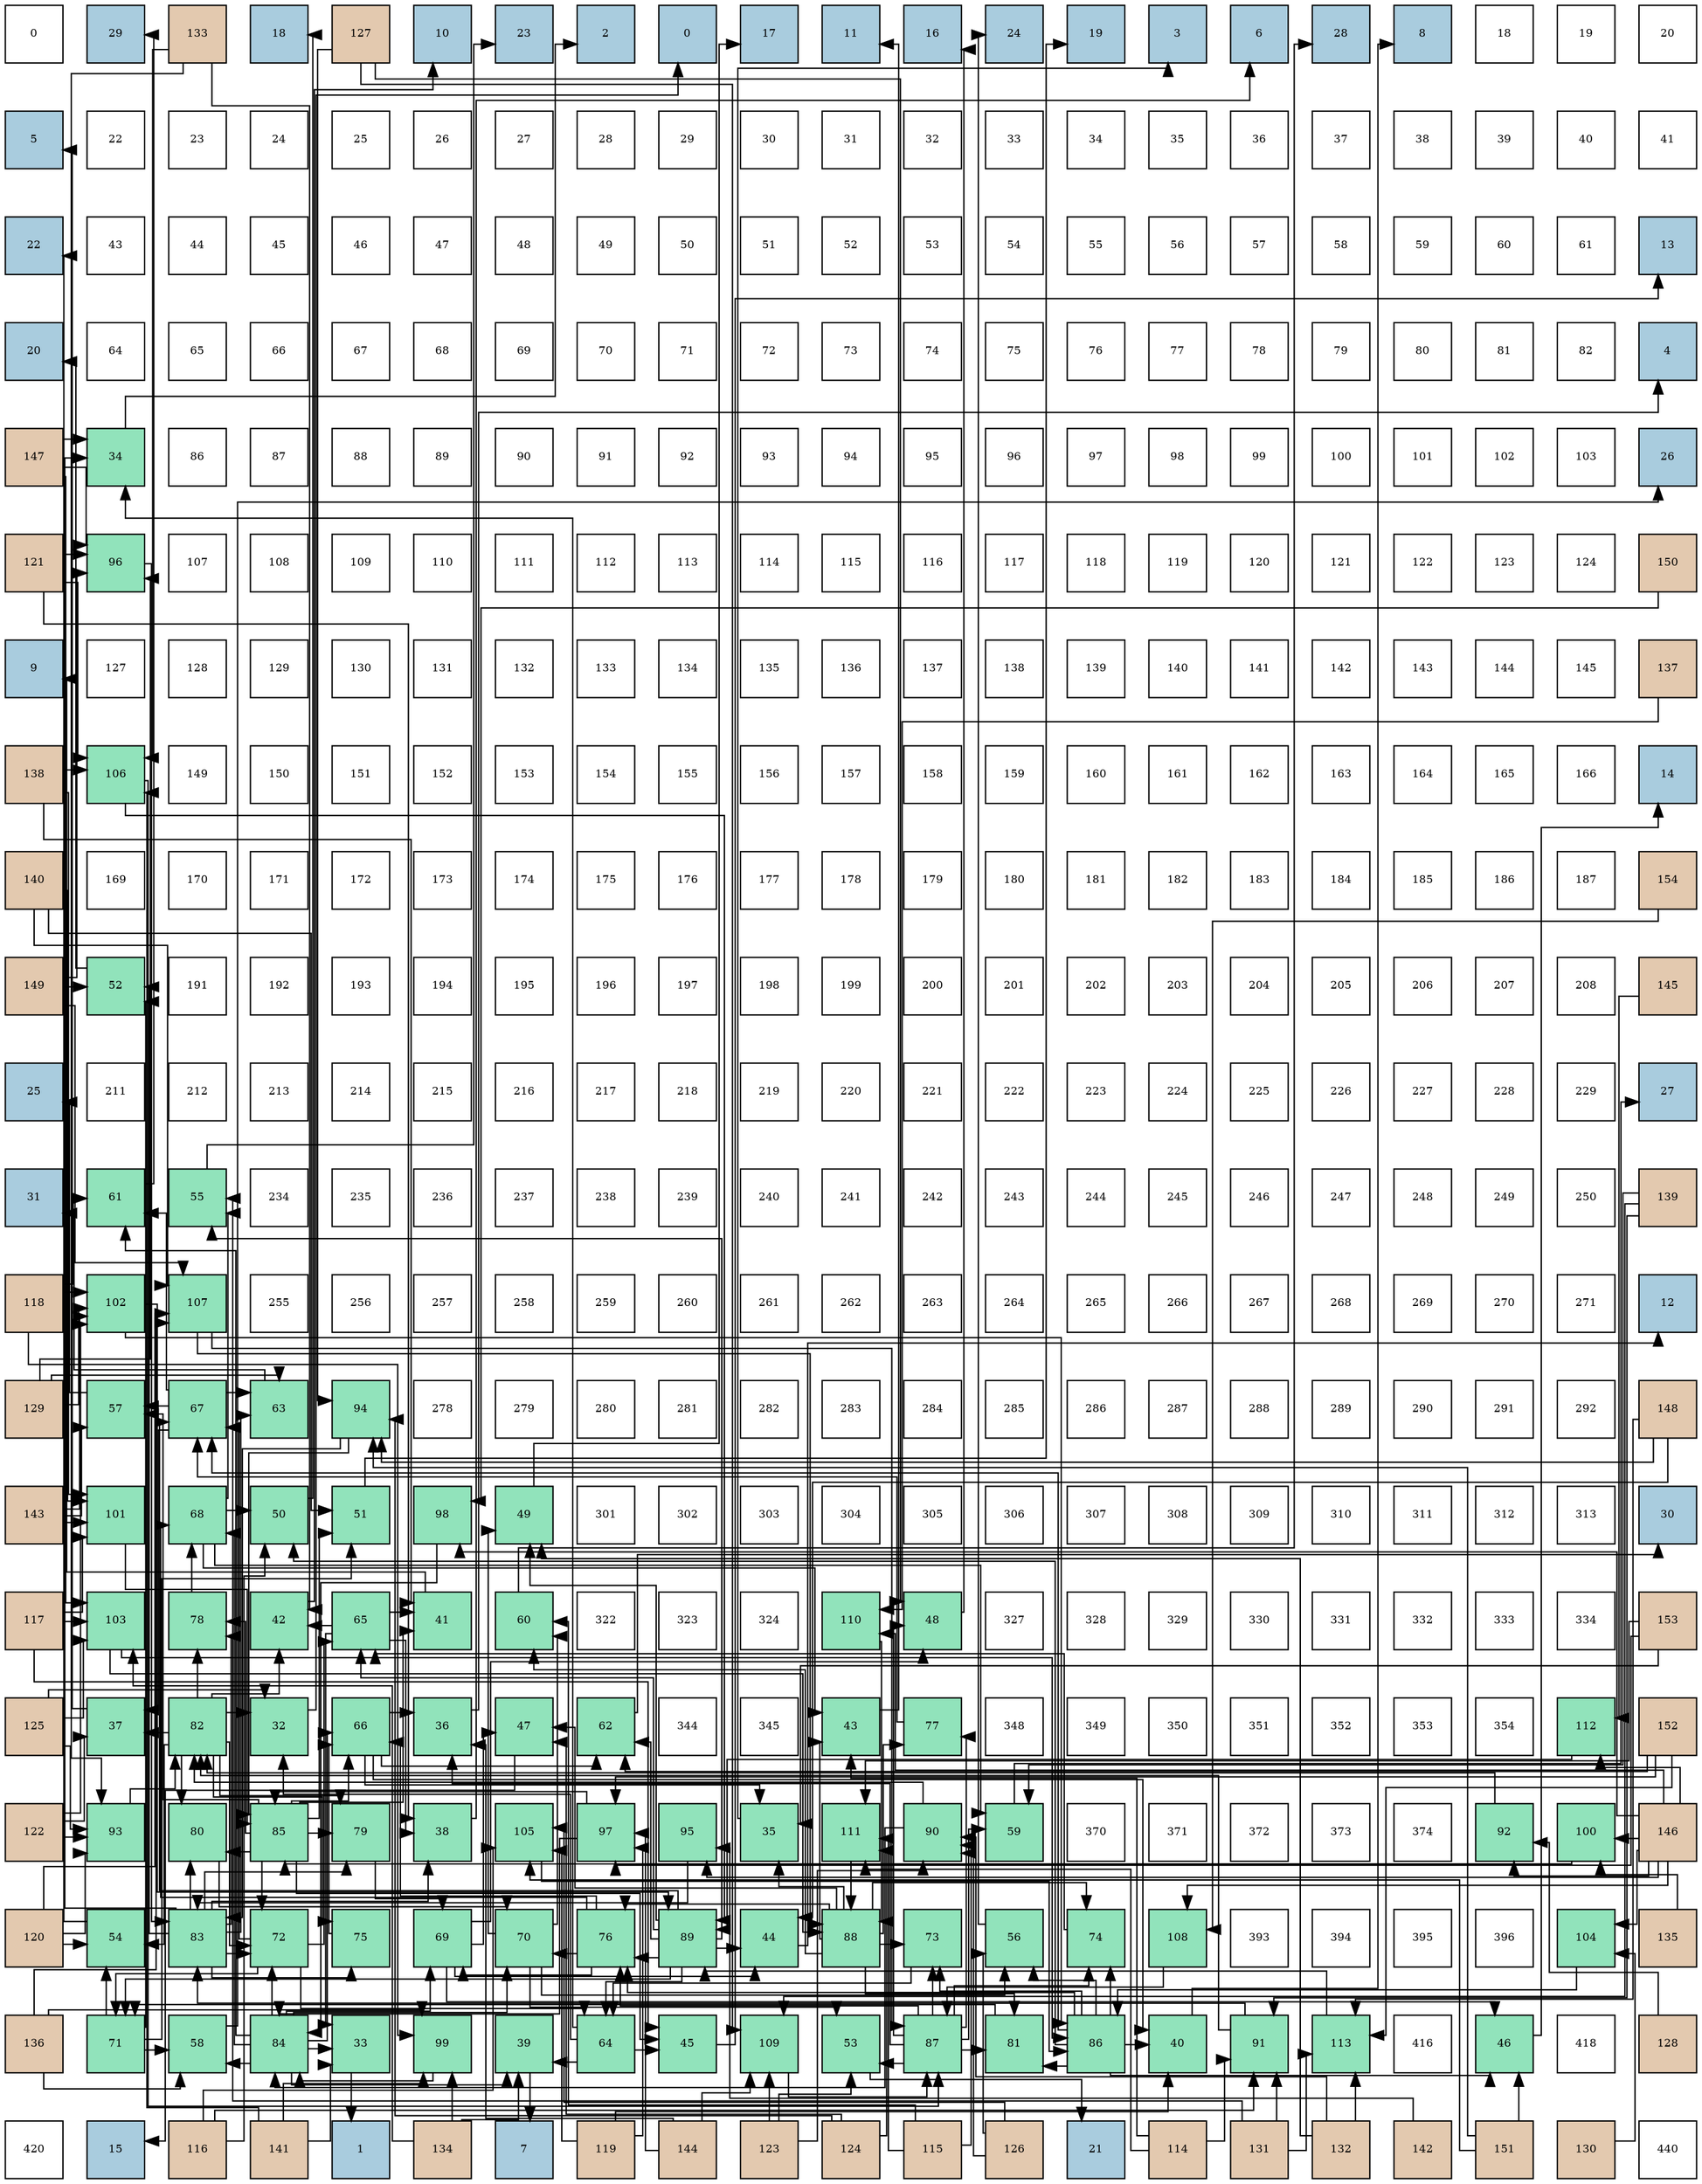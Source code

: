 digraph layout{
 rankdir=TB;
 splines=ortho;
 node [style=filled shape=square fixedsize=true width=0.6];
0[label="0", fontsize=8, fillcolor="#ffffff"];
1[label="29", fontsize=8, fillcolor="#a9ccde"];
2[label="133", fontsize=8, fillcolor="#e3c9af"];
3[label="18", fontsize=8, fillcolor="#a9ccde"];
4[label="127", fontsize=8, fillcolor="#e3c9af"];
5[label="10", fontsize=8, fillcolor="#a9ccde"];
6[label="23", fontsize=8, fillcolor="#a9ccde"];
7[label="2", fontsize=8, fillcolor="#a9ccde"];
8[label="0", fontsize=8, fillcolor="#a9ccde"];
9[label="17", fontsize=8, fillcolor="#a9ccde"];
10[label="11", fontsize=8, fillcolor="#a9ccde"];
11[label="16", fontsize=8, fillcolor="#a9ccde"];
12[label="24", fontsize=8, fillcolor="#a9ccde"];
13[label="19", fontsize=8, fillcolor="#a9ccde"];
14[label="3", fontsize=8, fillcolor="#a9ccde"];
15[label="6", fontsize=8, fillcolor="#a9ccde"];
16[label="28", fontsize=8, fillcolor="#a9ccde"];
17[label="8", fontsize=8, fillcolor="#a9ccde"];
18[label="18", fontsize=8, fillcolor="#ffffff"];
19[label="19", fontsize=8, fillcolor="#ffffff"];
20[label="20", fontsize=8, fillcolor="#ffffff"];
21[label="5", fontsize=8, fillcolor="#a9ccde"];
22[label="22", fontsize=8, fillcolor="#ffffff"];
23[label="23", fontsize=8, fillcolor="#ffffff"];
24[label="24", fontsize=8, fillcolor="#ffffff"];
25[label="25", fontsize=8, fillcolor="#ffffff"];
26[label="26", fontsize=8, fillcolor="#ffffff"];
27[label="27", fontsize=8, fillcolor="#ffffff"];
28[label="28", fontsize=8, fillcolor="#ffffff"];
29[label="29", fontsize=8, fillcolor="#ffffff"];
30[label="30", fontsize=8, fillcolor="#ffffff"];
31[label="31", fontsize=8, fillcolor="#ffffff"];
32[label="32", fontsize=8, fillcolor="#ffffff"];
33[label="33", fontsize=8, fillcolor="#ffffff"];
34[label="34", fontsize=8, fillcolor="#ffffff"];
35[label="35", fontsize=8, fillcolor="#ffffff"];
36[label="36", fontsize=8, fillcolor="#ffffff"];
37[label="37", fontsize=8, fillcolor="#ffffff"];
38[label="38", fontsize=8, fillcolor="#ffffff"];
39[label="39", fontsize=8, fillcolor="#ffffff"];
40[label="40", fontsize=8, fillcolor="#ffffff"];
41[label="41", fontsize=8, fillcolor="#ffffff"];
42[label="22", fontsize=8, fillcolor="#a9ccde"];
43[label="43", fontsize=8, fillcolor="#ffffff"];
44[label="44", fontsize=8, fillcolor="#ffffff"];
45[label="45", fontsize=8, fillcolor="#ffffff"];
46[label="46", fontsize=8, fillcolor="#ffffff"];
47[label="47", fontsize=8, fillcolor="#ffffff"];
48[label="48", fontsize=8, fillcolor="#ffffff"];
49[label="49", fontsize=8, fillcolor="#ffffff"];
50[label="50", fontsize=8, fillcolor="#ffffff"];
51[label="51", fontsize=8, fillcolor="#ffffff"];
52[label="52", fontsize=8, fillcolor="#ffffff"];
53[label="53", fontsize=8, fillcolor="#ffffff"];
54[label="54", fontsize=8, fillcolor="#ffffff"];
55[label="55", fontsize=8, fillcolor="#ffffff"];
56[label="56", fontsize=8, fillcolor="#ffffff"];
57[label="57", fontsize=8, fillcolor="#ffffff"];
58[label="58", fontsize=8, fillcolor="#ffffff"];
59[label="59", fontsize=8, fillcolor="#ffffff"];
60[label="60", fontsize=8, fillcolor="#ffffff"];
61[label="61", fontsize=8, fillcolor="#ffffff"];
62[label="13", fontsize=8, fillcolor="#a9ccde"];
63[label="20", fontsize=8, fillcolor="#a9ccde"];
64[label="64", fontsize=8, fillcolor="#ffffff"];
65[label="65", fontsize=8, fillcolor="#ffffff"];
66[label="66", fontsize=8, fillcolor="#ffffff"];
67[label="67", fontsize=8, fillcolor="#ffffff"];
68[label="68", fontsize=8, fillcolor="#ffffff"];
69[label="69", fontsize=8, fillcolor="#ffffff"];
70[label="70", fontsize=8, fillcolor="#ffffff"];
71[label="71", fontsize=8, fillcolor="#ffffff"];
72[label="72", fontsize=8, fillcolor="#ffffff"];
73[label="73", fontsize=8, fillcolor="#ffffff"];
74[label="74", fontsize=8, fillcolor="#ffffff"];
75[label="75", fontsize=8, fillcolor="#ffffff"];
76[label="76", fontsize=8, fillcolor="#ffffff"];
77[label="77", fontsize=8, fillcolor="#ffffff"];
78[label="78", fontsize=8, fillcolor="#ffffff"];
79[label="79", fontsize=8, fillcolor="#ffffff"];
80[label="80", fontsize=8, fillcolor="#ffffff"];
81[label="81", fontsize=8, fillcolor="#ffffff"];
82[label="82", fontsize=8, fillcolor="#ffffff"];
83[label="4", fontsize=8, fillcolor="#a9ccde"];
84[label="147", fontsize=8, fillcolor="#e3c9af"];
85[label="34", fontsize=8, fillcolor="#91e3bb"];
86[label="86", fontsize=8, fillcolor="#ffffff"];
87[label="87", fontsize=8, fillcolor="#ffffff"];
88[label="88", fontsize=8, fillcolor="#ffffff"];
89[label="89", fontsize=8, fillcolor="#ffffff"];
90[label="90", fontsize=8, fillcolor="#ffffff"];
91[label="91", fontsize=8, fillcolor="#ffffff"];
92[label="92", fontsize=8, fillcolor="#ffffff"];
93[label="93", fontsize=8, fillcolor="#ffffff"];
94[label="94", fontsize=8, fillcolor="#ffffff"];
95[label="95", fontsize=8, fillcolor="#ffffff"];
96[label="96", fontsize=8, fillcolor="#ffffff"];
97[label="97", fontsize=8, fillcolor="#ffffff"];
98[label="98", fontsize=8, fillcolor="#ffffff"];
99[label="99", fontsize=8, fillcolor="#ffffff"];
100[label="100", fontsize=8, fillcolor="#ffffff"];
101[label="101", fontsize=8, fillcolor="#ffffff"];
102[label="102", fontsize=8, fillcolor="#ffffff"];
103[label="103", fontsize=8, fillcolor="#ffffff"];
104[label="26", fontsize=8, fillcolor="#a9ccde"];
105[label="121", fontsize=8, fillcolor="#e3c9af"];
106[label="96", fontsize=8, fillcolor="#91e3bb"];
107[label="107", fontsize=8, fillcolor="#ffffff"];
108[label="108", fontsize=8, fillcolor="#ffffff"];
109[label="109", fontsize=8, fillcolor="#ffffff"];
110[label="110", fontsize=8, fillcolor="#ffffff"];
111[label="111", fontsize=8, fillcolor="#ffffff"];
112[label="112", fontsize=8, fillcolor="#ffffff"];
113[label="113", fontsize=8, fillcolor="#ffffff"];
114[label="114", fontsize=8, fillcolor="#ffffff"];
115[label="115", fontsize=8, fillcolor="#ffffff"];
116[label="116", fontsize=8, fillcolor="#ffffff"];
117[label="117", fontsize=8, fillcolor="#ffffff"];
118[label="118", fontsize=8, fillcolor="#ffffff"];
119[label="119", fontsize=8, fillcolor="#ffffff"];
120[label="120", fontsize=8, fillcolor="#ffffff"];
121[label="121", fontsize=8, fillcolor="#ffffff"];
122[label="122", fontsize=8, fillcolor="#ffffff"];
123[label="123", fontsize=8, fillcolor="#ffffff"];
124[label="124", fontsize=8, fillcolor="#ffffff"];
125[label="150", fontsize=8, fillcolor="#e3c9af"];
126[label="9", fontsize=8, fillcolor="#a9ccde"];
127[label="127", fontsize=8, fillcolor="#ffffff"];
128[label="128", fontsize=8, fillcolor="#ffffff"];
129[label="129", fontsize=8, fillcolor="#ffffff"];
130[label="130", fontsize=8, fillcolor="#ffffff"];
131[label="131", fontsize=8, fillcolor="#ffffff"];
132[label="132", fontsize=8, fillcolor="#ffffff"];
133[label="133", fontsize=8, fillcolor="#ffffff"];
134[label="134", fontsize=8, fillcolor="#ffffff"];
135[label="135", fontsize=8, fillcolor="#ffffff"];
136[label="136", fontsize=8, fillcolor="#ffffff"];
137[label="137", fontsize=8, fillcolor="#ffffff"];
138[label="138", fontsize=8, fillcolor="#ffffff"];
139[label="139", fontsize=8, fillcolor="#ffffff"];
140[label="140", fontsize=8, fillcolor="#ffffff"];
141[label="141", fontsize=8, fillcolor="#ffffff"];
142[label="142", fontsize=8, fillcolor="#ffffff"];
143[label="143", fontsize=8, fillcolor="#ffffff"];
144[label="144", fontsize=8, fillcolor="#ffffff"];
145[label="145", fontsize=8, fillcolor="#ffffff"];
146[label="137", fontsize=8, fillcolor="#e3c9af"];
147[label="138", fontsize=8, fillcolor="#e3c9af"];
148[label="106", fontsize=8, fillcolor="#91e3bb"];
149[label="149", fontsize=8, fillcolor="#ffffff"];
150[label="150", fontsize=8, fillcolor="#ffffff"];
151[label="151", fontsize=8, fillcolor="#ffffff"];
152[label="152", fontsize=8, fillcolor="#ffffff"];
153[label="153", fontsize=8, fillcolor="#ffffff"];
154[label="154", fontsize=8, fillcolor="#ffffff"];
155[label="155", fontsize=8, fillcolor="#ffffff"];
156[label="156", fontsize=8, fillcolor="#ffffff"];
157[label="157", fontsize=8, fillcolor="#ffffff"];
158[label="158", fontsize=8, fillcolor="#ffffff"];
159[label="159", fontsize=8, fillcolor="#ffffff"];
160[label="160", fontsize=8, fillcolor="#ffffff"];
161[label="161", fontsize=8, fillcolor="#ffffff"];
162[label="162", fontsize=8, fillcolor="#ffffff"];
163[label="163", fontsize=8, fillcolor="#ffffff"];
164[label="164", fontsize=8, fillcolor="#ffffff"];
165[label="165", fontsize=8, fillcolor="#ffffff"];
166[label="166", fontsize=8, fillcolor="#ffffff"];
167[label="14", fontsize=8, fillcolor="#a9ccde"];
168[label="140", fontsize=8, fillcolor="#e3c9af"];
169[label="169", fontsize=8, fillcolor="#ffffff"];
170[label="170", fontsize=8, fillcolor="#ffffff"];
171[label="171", fontsize=8, fillcolor="#ffffff"];
172[label="172", fontsize=8, fillcolor="#ffffff"];
173[label="173", fontsize=8, fillcolor="#ffffff"];
174[label="174", fontsize=8, fillcolor="#ffffff"];
175[label="175", fontsize=8, fillcolor="#ffffff"];
176[label="176", fontsize=8, fillcolor="#ffffff"];
177[label="177", fontsize=8, fillcolor="#ffffff"];
178[label="178", fontsize=8, fillcolor="#ffffff"];
179[label="179", fontsize=8, fillcolor="#ffffff"];
180[label="180", fontsize=8, fillcolor="#ffffff"];
181[label="181", fontsize=8, fillcolor="#ffffff"];
182[label="182", fontsize=8, fillcolor="#ffffff"];
183[label="183", fontsize=8, fillcolor="#ffffff"];
184[label="184", fontsize=8, fillcolor="#ffffff"];
185[label="185", fontsize=8, fillcolor="#ffffff"];
186[label="186", fontsize=8, fillcolor="#ffffff"];
187[label="187", fontsize=8, fillcolor="#ffffff"];
188[label="154", fontsize=8, fillcolor="#e3c9af"];
189[label="149", fontsize=8, fillcolor="#e3c9af"];
190[label="52", fontsize=8, fillcolor="#91e3bb"];
191[label="191", fontsize=8, fillcolor="#ffffff"];
192[label="192", fontsize=8, fillcolor="#ffffff"];
193[label="193", fontsize=8, fillcolor="#ffffff"];
194[label="194", fontsize=8, fillcolor="#ffffff"];
195[label="195", fontsize=8, fillcolor="#ffffff"];
196[label="196", fontsize=8, fillcolor="#ffffff"];
197[label="197", fontsize=8, fillcolor="#ffffff"];
198[label="198", fontsize=8, fillcolor="#ffffff"];
199[label="199", fontsize=8, fillcolor="#ffffff"];
200[label="200", fontsize=8, fillcolor="#ffffff"];
201[label="201", fontsize=8, fillcolor="#ffffff"];
202[label="202", fontsize=8, fillcolor="#ffffff"];
203[label="203", fontsize=8, fillcolor="#ffffff"];
204[label="204", fontsize=8, fillcolor="#ffffff"];
205[label="205", fontsize=8, fillcolor="#ffffff"];
206[label="206", fontsize=8, fillcolor="#ffffff"];
207[label="207", fontsize=8, fillcolor="#ffffff"];
208[label="208", fontsize=8, fillcolor="#ffffff"];
209[label="145", fontsize=8, fillcolor="#e3c9af"];
210[label="25", fontsize=8, fillcolor="#a9ccde"];
211[label="211", fontsize=8, fillcolor="#ffffff"];
212[label="212", fontsize=8, fillcolor="#ffffff"];
213[label="213", fontsize=8, fillcolor="#ffffff"];
214[label="214", fontsize=8, fillcolor="#ffffff"];
215[label="215", fontsize=8, fillcolor="#ffffff"];
216[label="216", fontsize=8, fillcolor="#ffffff"];
217[label="217", fontsize=8, fillcolor="#ffffff"];
218[label="218", fontsize=8, fillcolor="#ffffff"];
219[label="219", fontsize=8, fillcolor="#ffffff"];
220[label="220", fontsize=8, fillcolor="#ffffff"];
221[label="221", fontsize=8, fillcolor="#ffffff"];
222[label="222", fontsize=8, fillcolor="#ffffff"];
223[label="223", fontsize=8, fillcolor="#ffffff"];
224[label="224", fontsize=8, fillcolor="#ffffff"];
225[label="225", fontsize=8, fillcolor="#ffffff"];
226[label="226", fontsize=8, fillcolor="#ffffff"];
227[label="227", fontsize=8, fillcolor="#ffffff"];
228[label="228", fontsize=8, fillcolor="#ffffff"];
229[label="229", fontsize=8, fillcolor="#ffffff"];
230[label="27", fontsize=8, fillcolor="#a9ccde"];
231[label="31", fontsize=8, fillcolor="#a9ccde"];
232[label="61", fontsize=8, fillcolor="#91e3bb"];
233[label="55", fontsize=8, fillcolor="#91e3bb"];
234[label="234", fontsize=8, fillcolor="#ffffff"];
235[label="235", fontsize=8, fillcolor="#ffffff"];
236[label="236", fontsize=8, fillcolor="#ffffff"];
237[label="237", fontsize=8, fillcolor="#ffffff"];
238[label="238", fontsize=8, fillcolor="#ffffff"];
239[label="239", fontsize=8, fillcolor="#ffffff"];
240[label="240", fontsize=8, fillcolor="#ffffff"];
241[label="241", fontsize=8, fillcolor="#ffffff"];
242[label="242", fontsize=8, fillcolor="#ffffff"];
243[label="243", fontsize=8, fillcolor="#ffffff"];
244[label="244", fontsize=8, fillcolor="#ffffff"];
245[label="245", fontsize=8, fillcolor="#ffffff"];
246[label="246", fontsize=8, fillcolor="#ffffff"];
247[label="247", fontsize=8, fillcolor="#ffffff"];
248[label="248", fontsize=8, fillcolor="#ffffff"];
249[label="249", fontsize=8, fillcolor="#ffffff"];
250[label="250", fontsize=8, fillcolor="#ffffff"];
251[label="139", fontsize=8, fillcolor="#e3c9af"];
252[label="118", fontsize=8, fillcolor="#e3c9af"];
253[label="102", fontsize=8, fillcolor="#91e3bb"];
254[label="107", fontsize=8, fillcolor="#91e3bb"];
255[label="255", fontsize=8, fillcolor="#ffffff"];
256[label="256", fontsize=8, fillcolor="#ffffff"];
257[label="257", fontsize=8, fillcolor="#ffffff"];
258[label="258", fontsize=8, fillcolor="#ffffff"];
259[label="259", fontsize=8, fillcolor="#ffffff"];
260[label="260", fontsize=8, fillcolor="#ffffff"];
261[label="261", fontsize=8, fillcolor="#ffffff"];
262[label="262", fontsize=8, fillcolor="#ffffff"];
263[label="263", fontsize=8, fillcolor="#ffffff"];
264[label="264", fontsize=8, fillcolor="#ffffff"];
265[label="265", fontsize=8, fillcolor="#ffffff"];
266[label="266", fontsize=8, fillcolor="#ffffff"];
267[label="267", fontsize=8, fillcolor="#ffffff"];
268[label="268", fontsize=8, fillcolor="#ffffff"];
269[label="269", fontsize=8, fillcolor="#ffffff"];
270[label="270", fontsize=8, fillcolor="#ffffff"];
271[label="271", fontsize=8, fillcolor="#ffffff"];
272[label="12", fontsize=8, fillcolor="#a9ccde"];
273[label="129", fontsize=8, fillcolor="#e3c9af"];
274[label="57", fontsize=8, fillcolor="#91e3bb"];
275[label="67", fontsize=8, fillcolor="#91e3bb"];
276[label="63", fontsize=8, fillcolor="#91e3bb"];
277[label="94", fontsize=8, fillcolor="#91e3bb"];
278[label="278", fontsize=8, fillcolor="#ffffff"];
279[label="279", fontsize=8, fillcolor="#ffffff"];
280[label="280", fontsize=8, fillcolor="#ffffff"];
281[label="281", fontsize=8, fillcolor="#ffffff"];
282[label="282", fontsize=8, fillcolor="#ffffff"];
283[label="283", fontsize=8, fillcolor="#ffffff"];
284[label="284", fontsize=8, fillcolor="#ffffff"];
285[label="285", fontsize=8, fillcolor="#ffffff"];
286[label="286", fontsize=8, fillcolor="#ffffff"];
287[label="287", fontsize=8, fillcolor="#ffffff"];
288[label="288", fontsize=8, fillcolor="#ffffff"];
289[label="289", fontsize=8, fillcolor="#ffffff"];
290[label="290", fontsize=8, fillcolor="#ffffff"];
291[label="291", fontsize=8, fillcolor="#ffffff"];
292[label="292", fontsize=8, fillcolor="#ffffff"];
293[label="148", fontsize=8, fillcolor="#e3c9af"];
294[label="143", fontsize=8, fillcolor="#e3c9af"];
295[label="101", fontsize=8, fillcolor="#91e3bb"];
296[label="68", fontsize=8, fillcolor="#91e3bb"];
297[label="50", fontsize=8, fillcolor="#91e3bb"];
298[label="51", fontsize=8, fillcolor="#91e3bb"];
299[label="98", fontsize=8, fillcolor="#91e3bb"];
300[label="49", fontsize=8, fillcolor="#91e3bb"];
301[label="301", fontsize=8, fillcolor="#ffffff"];
302[label="302", fontsize=8, fillcolor="#ffffff"];
303[label="303", fontsize=8, fillcolor="#ffffff"];
304[label="304", fontsize=8, fillcolor="#ffffff"];
305[label="305", fontsize=8, fillcolor="#ffffff"];
306[label="306", fontsize=8, fillcolor="#ffffff"];
307[label="307", fontsize=8, fillcolor="#ffffff"];
308[label="308", fontsize=8, fillcolor="#ffffff"];
309[label="309", fontsize=8, fillcolor="#ffffff"];
310[label="310", fontsize=8, fillcolor="#ffffff"];
311[label="311", fontsize=8, fillcolor="#ffffff"];
312[label="312", fontsize=8, fillcolor="#ffffff"];
313[label="313", fontsize=8, fillcolor="#ffffff"];
314[label="30", fontsize=8, fillcolor="#a9ccde"];
315[label="117", fontsize=8, fillcolor="#e3c9af"];
316[label="103", fontsize=8, fillcolor="#91e3bb"];
317[label="78", fontsize=8, fillcolor="#91e3bb"];
318[label="42", fontsize=8, fillcolor="#91e3bb"];
319[label="65", fontsize=8, fillcolor="#91e3bb"];
320[label="41", fontsize=8, fillcolor="#91e3bb"];
321[label="60", fontsize=8, fillcolor="#91e3bb"];
322[label="322", fontsize=8, fillcolor="#ffffff"];
323[label="323", fontsize=8, fillcolor="#ffffff"];
324[label="324", fontsize=8, fillcolor="#ffffff"];
325[label="110", fontsize=8, fillcolor="#91e3bb"];
326[label="48", fontsize=8, fillcolor="#91e3bb"];
327[label="327", fontsize=8, fillcolor="#ffffff"];
328[label="328", fontsize=8, fillcolor="#ffffff"];
329[label="329", fontsize=8, fillcolor="#ffffff"];
330[label="330", fontsize=8, fillcolor="#ffffff"];
331[label="331", fontsize=8, fillcolor="#ffffff"];
332[label="332", fontsize=8, fillcolor="#ffffff"];
333[label="333", fontsize=8, fillcolor="#ffffff"];
334[label="334", fontsize=8, fillcolor="#ffffff"];
335[label="153", fontsize=8, fillcolor="#e3c9af"];
336[label="125", fontsize=8, fillcolor="#e3c9af"];
337[label="37", fontsize=8, fillcolor="#91e3bb"];
338[label="82", fontsize=8, fillcolor="#91e3bb"];
339[label="32", fontsize=8, fillcolor="#91e3bb"];
340[label="66", fontsize=8, fillcolor="#91e3bb"];
341[label="36", fontsize=8, fillcolor="#91e3bb"];
342[label="47", fontsize=8, fillcolor="#91e3bb"];
343[label="62", fontsize=8, fillcolor="#91e3bb"];
344[label="344", fontsize=8, fillcolor="#ffffff"];
345[label="345", fontsize=8, fillcolor="#ffffff"];
346[label="43", fontsize=8, fillcolor="#91e3bb"];
347[label="77", fontsize=8, fillcolor="#91e3bb"];
348[label="348", fontsize=8, fillcolor="#ffffff"];
349[label="349", fontsize=8, fillcolor="#ffffff"];
350[label="350", fontsize=8, fillcolor="#ffffff"];
351[label="351", fontsize=8, fillcolor="#ffffff"];
352[label="352", fontsize=8, fillcolor="#ffffff"];
353[label="353", fontsize=8, fillcolor="#ffffff"];
354[label="354", fontsize=8, fillcolor="#ffffff"];
355[label="112", fontsize=8, fillcolor="#91e3bb"];
356[label="152", fontsize=8, fillcolor="#e3c9af"];
357[label="122", fontsize=8, fillcolor="#e3c9af"];
358[label="93", fontsize=8, fillcolor="#91e3bb"];
359[label="80", fontsize=8, fillcolor="#91e3bb"];
360[label="85", fontsize=8, fillcolor="#91e3bb"];
361[label="79", fontsize=8, fillcolor="#91e3bb"];
362[label="38", fontsize=8, fillcolor="#91e3bb"];
363[label="105", fontsize=8, fillcolor="#91e3bb"];
364[label="97", fontsize=8, fillcolor="#91e3bb"];
365[label="95", fontsize=8, fillcolor="#91e3bb"];
366[label="35", fontsize=8, fillcolor="#91e3bb"];
367[label="111", fontsize=8, fillcolor="#91e3bb"];
368[label="90", fontsize=8, fillcolor="#91e3bb"];
369[label="59", fontsize=8, fillcolor="#91e3bb"];
370[label="370", fontsize=8, fillcolor="#ffffff"];
371[label="371", fontsize=8, fillcolor="#ffffff"];
372[label="372", fontsize=8, fillcolor="#ffffff"];
373[label="373", fontsize=8, fillcolor="#ffffff"];
374[label="374", fontsize=8, fillcolor="#ffffff"];
375[label="92", fontsize=8, fillcolor="#91e3bb"];
376[label="100", fontsize=8, fillcolor="#91e3bb"];
377[label="146", fontsize=8, fillcolor="#e3c9af"];
378[label="120", fontsize=8, fillcolor="#e3c9af"];
379[label="54", fontsize=8, fillcolor="#91e3bb"];
380[label="83", fontsize=8, fillcolor="#91e3bb"];
381[label="72", fontsize=8, fillcolor="#91e3bb"];
382[label="75", fontsize=8, fillcolor="#91e3bb"];
383[label="69", fontsize=8, fillcolor="#91e3bb"];
384[label="70", fontsize=8, fillcolor="#91e3bb"];
385[label="76", fontsize=8, fillcolor="#91e3bb"];
386[label="89", fontsize=8, fillcolor="#91e3bb"];
387[label="44", fontsize=8, fillcolor="#91e3bb"];
388[label="88", fontsize=8, fillcolor="#91e3bb"];
389[label="73", fontsize=8, fillcolor="#91e3bb"];
390[label="56", fontsize=8, fillcolor="#91e3bb"];
391[label="74", fontsize=8, fillcolor="#91e3bb"];
392[label="108", fontsize=8, fillcolor="#91e3bb"];
393[label="393", fontsize=8, fillcolor="#ffffff"];
394[label="394", fontsize=8, fillcolor="#ffffff"];
395[label="395", fontsize=8, fillcolor="#ffffff"];
396[label="396", fontsize=8, fillcolor="#ffffff"];
397[label="104", fontsize=8, fillcolor="#91e3bb"];
398[label="135", fontsize=8, fillcolor="#e3c9af"];
399[label="136", fontsize=8, fillcolor="#e3c9af"];
400[label="71", fontsize=8, fillcolor="#91e3bb"];
401[label="58", fontsize=8, fillcolor="#91e3bb"];
402[label="84", fontsize=8, fillcolor="#91e3bb"];
403[label="33", fontsize=8, fillcolor="#91e3bb"];
404[label="99", fontsize=8, fillcolor="#91e3bb"];
405[label="39", fontsize=8, fillcolor="#91e3bb"];
406[label="64", fontsize=8, fillcolor="#91e3bb"];
407[label="45", fontsize=8, fillcolor="#91e3bb"];
408[label="109", fontsize=8, fillcolor="#91e3bb"];
409[label="53", fontsize=8, fillcolor="#91e3bb"];
410[label="87", fontsize=8, fillcolor="#91e3bb"];
411[label="81", fontsize=8, fillcolor="#91e3bb"];
412[label="86", fontsize=8, fillcolor="#91e3bb"];
413[label="40", fontsize=8, fillcolor="#91e3bb"];
414[label="91", fontsize=8, fillcolor="#91e3bb"];
415[label="113", fontsize=8, fillcolor="#91e3bb"];
416[label="416", fontsize=8, fillcolor="#ffffff"];
417[label="46", fontsize=8, fillcolor="#91e3bb"];
418[label="418", fontsize=8, fillcolor="#ffffff"];
419[label="128", fontsize=8, fillcolor="#e3c9af"];
420[label="420", fontsize=8, fillcolor="#ffffff"];
421[label="15", fontsize=8, fillcolor="#a9ccde"];
422[label="116", fontsize=8, fillcolor="#e3c9af"];
423[label="141", fontsize=8, fillcolor="#e3c9af"];
424[label="1", fontsize=8, fillcolor="#a9ccde"];
425[label="134", fontsize=8, fillcolor="#e3c9af"];
426[label="7", fontsize=8, fillcolor="#a9ccde"];
427[label="119", fontsize=8, fillcolor="#e3c9af"];
428[label="144", fontsize=8, fillcolor="#e3c9af"];
429[label="123", fontsize=8, fillcolor="#e3c9af"];
430[label="124", fontsize=8, fillcolor="#e3c9af"];
431[label="115", fontsize=8, fillcolor="#e3c9af"];
432[label="126", fontsize=8, fillcolor="#e3c9af"];
433[label="21", fontsize=8, fillcolor="#a9ccde"];
434[label="114", fontsize=8, fillcolor="#e3c9af"];
435[label="131", fontsize=8, fillcolor="#e3c9af"];
436[label="132", fontsize=8, fillcolor="#e3c9af"];
437[label="142", fontsize=8, fillcolor="#e3c9af"];
438[label="151", fontsize=8, fillcolor="#e3c9af"];
439[label="130", fontsize=8, fillcolor="#e3c9af"];
440[label="440", fontsize=8, fillcolor="#ffffff"];
edge [constraint=false, style=vis];339 -> 8;
403 -> 424;
85 -> 7;
366 -> 14;
341 -> 83;
337 -> 21;
362 -> 15;
405 -> 426;
413 -> 17;
320 -> 126;
318 -> 5;
346 -> 10;
387 -> 272;
407 -> 62;
417 -> 167;
342 -> 421;
326 -> 11;
300 -> 9;
297 -> 3;
298 -> 13;
190 -> 63;
409 -> 433;
379 -> 42;
233 -> 6;
390 -> 12;
274 -> 210;
401 -> 104;
369 -> 230;
321 -> 16;
232 -> 1;
343 -> 314;
276 -> 231;
406 -> 339;
406 -> 85;
406 -> 405;
406 -> 407;
319 -> 403;
319 -> 362;
319 -> 320;
319 -> 318;
340 -> 366;
340 -> 341;
340 -> 413;
340 -> 343;
275 -> 337;
275 -> 274;
275 -> 232;
275 -> 276;
296 -> 346;
296 -> 297;
296 -> 233;
296 -> 369;
383 -> 387;
383 -> 417;
383 -> 342;
383 -> 326;
384 -> 300;
384 -> 409;
384 -> 390;
384 -> 321;
400 -> 298;
400 -> 190;
400 -> 379;
400 -> 401;
381 -> 406;
381 -> 319;
381 -> 275;
381 -> 400;
389 -> 406;
391 -> 319;
382 -> 340;
385 -> 340;
385 -> 296;
385 -> 383;
385 -> 384;
347 -> 275;
317 -> 296;
361 -> 383;
359 -> 384;
411 -> 400;
338 -> 339;
338 -> 337;
338 -> 318;
338 -> 379;
338 -> 381;
338 -> 382;
338 -> 317;
338 -> 361;
338 -> 359;
380 -> 85;
380 -> 362;
380 -> 190;
380 -> 276;
380 -> 381;
380 -> 382;
380 -> 317;
380 -> 361;
380 -> 359;
402 -> 403;
402 -> 405;
402 -> 401;
402 -> 232;
402 -> 340;
402 -> 296;
402 -> 383;
402 -> 384;
402 -> 381;
360 -> 320;
360 -> 407;
360 -> 298;
360 -> 274;
360 -> 340;
360 -> 381;
360 -> 317;
360 -> 361;
360 -> 359;
412 -> 413;
412 -> 417;
412 -> 297;
412 -> 390;
412 -> 275;
412 -> 389;
412 -> 391;
412 -> 385;
412 -> 411;
410 -> 341;
410 -> 326;
410 -> 409;
410 -> 369;
410 -> 389;
410 -> 391;
410 -> 385;
410 -> 347;
410 -> 411;
388 -> 366;
388 -> 346;
388 -> 342;
388 -> 321;
388 -> 389;
388 -> 391;
388 -> 385;
388 -> 347;
388 -> 411;
386 -> 387;
386 -> 300;
386 -> 233;
386 -> 343;
386 -> 406;
386 -> 319;
386 -> 275;
386 -> 400;
386 -> 385;
368 -> 338;
368 -> 402;
414 -> 338;
414 -> 380;
375 -> 338;
358 -> 338;
277 -> 380;
277 -> 360;
365 -> 380;
106 -> 380;
364 -> 402;
364 -> 360;
299 -> 402;
404 -> 402;
376 -> 360;
295 -> 360;
253 -> 412;
253 -> 386;
316 -> 412;
316 -> 388;
397 -> 412;
363 -> 412;
148 -> 410;
148 -> 386;
254 -> 410;
254 -> 388;
392 -> 410;
408 -> 410;
325 -> 388;
367 -> 388;
355 -> 386;
415 -> 386;
434 -> 346;
434 -> 414;
434 -> 367;
431 -> 321;
431 -> 368;
431 -> 367;
422 -> 297;
422 -> 414;
422 -> 363;
315 -> 407;
315 -> 295;
315 -> 316;
252 -> 232;
252 -> 404;
252 -> 253;
427 -> 413;
427 -> 364;
427 -> 363;
378 -> 379;
378 -> 358;
378 -> 254;
105 -> 362;
105 -> 106;
105 -> 148;
357 -> 337;
357 -> 358;
357 -> 253;
429 -> 409;
429 -> 368;
429 -> 408;
430 -> 342;
430 -> 277;
430 -> 367;
336 -> 339;
336 -> 358;
336 -> 316;
432 -> 390;
432 -> 368;
432 -> 363;
4 -> 326;
4 -> 277;
4 -> 408;
419 -> 375;
273 -> 276;
273 -> 106;
273 -> 253;
439 -> 397;
435 -> 233;
435 -> 414;
435 -> 415;
436 -> 300;
436 -> 368;
436 -> 415;
2 -> 318;
2 -> 358;
2 -> 148;
425 -> 405;
425 -> 404;
425 -> 316;
398 -> 376;
399 -> 401;
399 -> 404;
399 -> 254;
146 -> 325;
147 -> 320;
147 -> 295;
147 -> 148;
251 -> 369;
251 -> 414;
251 -> 408;
168 -> 298;
168 -> 295;
168 -> 254;
423 -> 403;
423 -> 404;
423 -> 148;
437 -> 365;
294 -> 274;
294 -> 295;
294 -> 253;
428 -> 341;
428 -> 364;
428 -> 408;
209 -> 355;
377 -> 375;
377 -> 365;
377 -> 299;
377 -> 376;
377 -> 397;
377 -> 392;
377 -> 325;
377 -> 355;
84 -> 85;
84 -> 106;
84 -> 316;
293 -> 387;
293 -> 277;
293 -> 415;
189 -> 190;
189 -> 106;
189 -> 254;
125 -> 299;
438 -> 417;
438 -> 277;
438 -> 363;
356 -> 343;
356 -> 364;
356 -> 415;
335 -> 366;
335 -> 364;
335 -> 367;
188 -> 392;
edge [constraint=true, style=invis];
0 -> 21 -> 42 -> 63 -> 84 -> 105 -> 126 -> 147 -> 168 -> 189 -> 210 -> 231 -> 252 -> 273 -> 294 -> 315 -> 336 -> 357 -> 378 -> 399 -> 420;
1 -> 22 -> 43 -> 64 -> 85 -> 106 -> 127 -> 148 -> 169 -> 190 -> 211 -> 232 -> 253 -> 274 -> 295 -> 316 -> 337 -> 358 -> 379 -> 400 -> 421;
2 -> 23 -> 44 -> 65 -> 86 -> 107 -> 128 -> 149 -> 170 -> 191 -> 212 -> 233 -> 254 -> 275 -> 296 -> 317 -> 338 -> 359 -> 380 -> 401 -> 422;
3 -> 24 -> 45 -> 66 -> 87 -> 108 -> 129 -> 150 -> 171 -> 192 -> 213 -> 234 -> 255 -> 276 -> 297 -> 318 -> 339 -> 360 -> 381 -> 402 -> 423;
4 -> 25 -> 46 -> 67 -> 88 -> 109 -> 130 -> 151 -> 172 -> 193 -> 214 -> 235 -> 256 -> 277 -> 298 -> 319 -> 340 -> 361 -> 382 -> 403 -> 424;
5 -> 26 -> 47 -> 68 -> 89 -> 110 -> 131 -> 152 -> 173 -> 194 -> 215 -> 236 -> 257 -> 278 -> 299 -> 320 -> 341 -> 362 -> 383 -> 404 -> 425;
6 -> 27 -> 48 -> 69 -> 90 -> 111 -> 132 -> 153 -> 174 -> 195 -> 216 -> 237 -> 258 -> 279 -> 300 -> 321 -> 342 -> 363 -> 384 -> 405 -> 426;
7 -> 28 -> 49 -> 70 -> 91 -> 112 -> 133 -> 154 -> 175 -> 196 -> 217 -> 238 -> 259 -> 280 -> 301 -> 322 -> 343 -> 364 -> 385 -> 406 -> 427;
8 -> 29 -> 50 -> 71 -> 92 -> 113 -> 134 -> 155 -> 176 -> 197 -> 218 -> 239 -> 260 -> 281 -> 302 -> 323 -> 344 -> 365 -> 386 -> 407 -> 428;
9 -> 30 -> 51 -> 72 -> 93 -> 114 -> 135 -> 156 -> 177 -> 198 -> 219 -> 240 -> 261 -> 282 -> 303 -> 324 -> 345 -> 366 -> 387 -> 408 -> 429;
10 -> 31 -> 52 -> 73 -> 94 -> 115 -> 136 -> 157 -> 178 -> 199 -> 220 -> 241 -> 262 -> 283 -> 304 -> 325 -> 346 -> 367 -> 388 -> 409 -> 430;
11 -> 32 -> 53 -> 74 -> 95 -> 116 -> 137 -> 158 -> 179 -> 200 -> 221 -> 242 -> 263 -> 284 -> 305 -> 326 -> 347 -> 368 -> 389 -> 410 -> 431;
12 -> 33 -> 54 -> 75 -> 96 -> 117 -> 138 -> 159 -> 180 -> 201 -> 222 -> 243 -> 264 -> 285 -> 306 -> 327 -> 348 -> 369 -> 390 -> 411 -> 432;
13 -> 34 -> 55 -> 76 -> 97 -> 118 -> 139 -> 160 -> 181 -> 202 -> 223 -> 244 -> 265 -> 286 -> 307 -> 328 -> 349 -> 370 -> 391 -> 412 -> 433;
14 -> 35 -> 56 -> 77 -> 98 -> 119 -> 140 -> 161 -> 182 -> 203 -> 224 -> 245 -> 266 -> 287 -> 308 -> 329 -> 350 -> 371 -> 392 -> 413 -> 434;
15 -> 36 -> 57 -> 78 -> 99 -> 120 -> 141 -> 162 -> 183 -> 204 -> 225 -> 246 -> 267 -> 288 -> 309 -> 330 -> 351 -> 372 -> 393 -> 414 -> 435;
16 -> 37 -> 58 -> 79 -> 100 -> 121 -> 142 -> 163 -> 184 -> 205 -> 226 -> 247 -> 268 -> 289 -> 310 -> 331 -> 352 -> 373 -> 394 -> 415 -> 436;
17 -> 38 -> 59 -> 80 -> 101 -> 122 -> 143 -> 164 -> 185 -> 206 -> 227 -> 248 -> 269 -> 290 -> 311 -> 332 -> 353 -> 374 -> 395 -> 416 -> 437;
18 -> 39 -> 60 -> 81 -> 102 -> 123 -> 144 -> 165 -> 186 -> 207 -> 228 -> 249 -> 270 -> 291 -> 312 -> 333 -> 354 -> 375 -> 396 -> 417 -> 438;
19 -> 40 -> 61 -> 82 -> 103 -> 124 -> 145 -> 166 -> 187 -> 208 -> 229 -> 250 -> 271 -> 292 -> 313 -> 334 -> 355 -> 376 -> 397 -> 418 -> 439;
20 -> 41 -> 62 -> 83 -> 104 -> 125 -> 146 -> 167 -> 188 -> 209 -> 230 -> 251 -> 272 -> 293 -> 314 -> 335 -> 356 -> 377 -> 398 -> 419 -> 440;
rank = same {0 -> 1 -> 2 -> 3 -> 4 -> 5 -> 6 -> 7 -> 8 -> 9 -> 10 -> 11 -> 12 -> 13 -> 14 -> 15 -> 16 -> 17 -> 18 -> 19 -> 20};
rank = same {21 -> 22 -> 23 -> 24 -> 25 -> 26 -> 27 -> 28 -> 29 -> 30 -> 31 -> 32 -> 33 -> 34 -> 35 -> 36 -> 37 -> 38 -> 39 -> 40 -> 41};
rank = same {42 -> 43 -> 44 -> 45 -> 46 -> 47 -> 48 -> 49 -> 50 -> 51 -> 52 -> 53 -> 54 -> 55 -> 56 -> 57 -> 58 -> 59 -> 60 -> 61 -> 62};
rank = same {63 -> 64 -> 65 -> 66 -> 67 -> 68 -> 69 -> 70 -> 71 -> 72 -> 73 -> 74 -> 75 -> 76 -> 77 -> 78 -> 79 -> 80 -> 81 -> 82 -> 83};
rank = same {84 -> 85 -> 86 -> 87 -> 88 -> 89 -> 90 -> 91 -> 92 -> 93 -> 94 -> 95 -> 96 -> 97 -> 98 -> 99 -> 100 -> 101 -> 102 -> 103 -> 104};
rank = same {105 -> 106 -> 107 -> 108 -> 109 -> 110 -> 111 -> 112 -> 113 -> 114 -> 115 -> 116 -> 117 -> 118 -> 119 -> 120 -> 121 -> 122 -> 123 -> 124 -> 125};
rank = same {126 -> 127 -> 128 -> 129 -> 130 -> 131 -> 132 -> 133 -> 134 -> 135 -> 136 -> 137 -> 138 -> 139 -> 140 -> 141 -> 142 -> 143 -> 144 -> 145 -> 146};
rank = same {147 -> 148 -> 149 -> 150 -> 151 -> 152 -> 153 -> 154 -> 155 -> 156 -> 157 -> 158 -> 159 -> 160 -> 161 -> 162 -> 163 -> 164 -> 165 -> 166 -> 167};
rank = same {168 -> 169 -> 170 -> 171 -> 172 -> 173 -> 174 -> 175 -> 176 -> 177 -> 178 -> 179 -> 180 -> 181 -> 182 -> 183 -> 184 -> 185 -> 186 -> 187 -> 188};
rank = same {189 -> 190 -> 191 -> 192 -> 193 -> 194 -> 195 -> 196 -> 197 -> 198 -> 199 -> 200 -> 201 -> 202 -> 203 -> 204 -> 205 -> 206 -> 207 -> 208 -> 209};
rank = same {210 -> 211 -> 212 -> 213 -> 214 -> 215 -> 216 -> 217 -> 218 -> 219 -> 220 -> 221 -> 222 -> 223 -> 224 -> 225 -> 226 -> 227 -> 228 -> 229 -> 230};
rank = same {231 -> 232 -> 233 -> 234 -> 235 -> 236 -> 237 -> 238 -> 239 -> 240 -> 241 -> 242 -> 243 -> 244 -> 245 -> 246 -> 247 -> 248 -> 249 -> 250 -> 251};
rank = same {252 -> 253 -> 254 -> 255 -> 256 -> 257 -> 258 -> 259 -> 260 -> 261 -> 262 -> 263 -> 264 -> 265 -> 266 -> 267 -> 268 -> 269 -> 270 -> 271 -> 272};
rank = same {273 -> 274 -> 275 -> 276 -> 277 -> 278 -> 279 -> 280 -> 281 -> 282 -> 283 -> 284 -> 285 -> 286 -> 287 -> 288 -> 289 -> 290 -> 291 -> 292 -> 293};
rank = same {294 -> 295 -> 296 -> 297 -> 298 -> 299 -> 300 -> 301 -> 302 -> 303 -> 304 -> 305 -> 306 -> 307 -> 308 -> 309 -> 310 -> 311 -> 312 -> 313 -> 314};
rank = same {315 -> 316 -> 317 -> 318 -> 319 -> 320 -> 321 -> 322 -> 323 -> 324 -> 325 -> 326 -> 327 -> 328 -> 329 -> 330 -> 331 -> 332 -> 333 -> 334 -> 335};
rank = same {336 -> 337 -> 338 -> 339 -> 340 -> 341 -> 342 -> 343 -> 344 -> 345 -> 346 -> 347 -> 348 -> 349 -> 350 -> 351 -> 352 -> 353 -> 354 -> 355 -> 356};
rank = same {357 -> 358 -> 359 -> 360 -> 361 -> 362 -> 363 -> 364 -> 365 -> 366 -> 367 -> 368 -> 369 -> 370 -> 371 -> 372 -> 373 -> 374 -> 375 -> 376 -> 377};
rank = same {378 -> 379 -> 380 -> 381 -> 382 -> 383 -> 384 -> 385 -> 386 -> 387 -> 388 -> 389 -> 390 -> 391 -> 392 -> 393 -> 394 -> 395 -> 396 -> 397 -> 398};
rank = same {399 -> 400 -> 401 -> 402 -> 403 -> 404 -> 405 -> 406 -> 407 -> 408 -> 409 -> 410 -> 411 -> 412 -> 413 -> 414 -> 415 -> 416 -> 417 -> 418 -> 419};
rank = same {420 -> 421 -> 422 -> 423 -> 424 -> 425 -> 426 -> 427 -> 428 -> 429 -> 430 -> 431 -> 432 -> 433 -> 434 -> 435 -> 436 -> 437 -> 438 -> 439 -> 440};
}